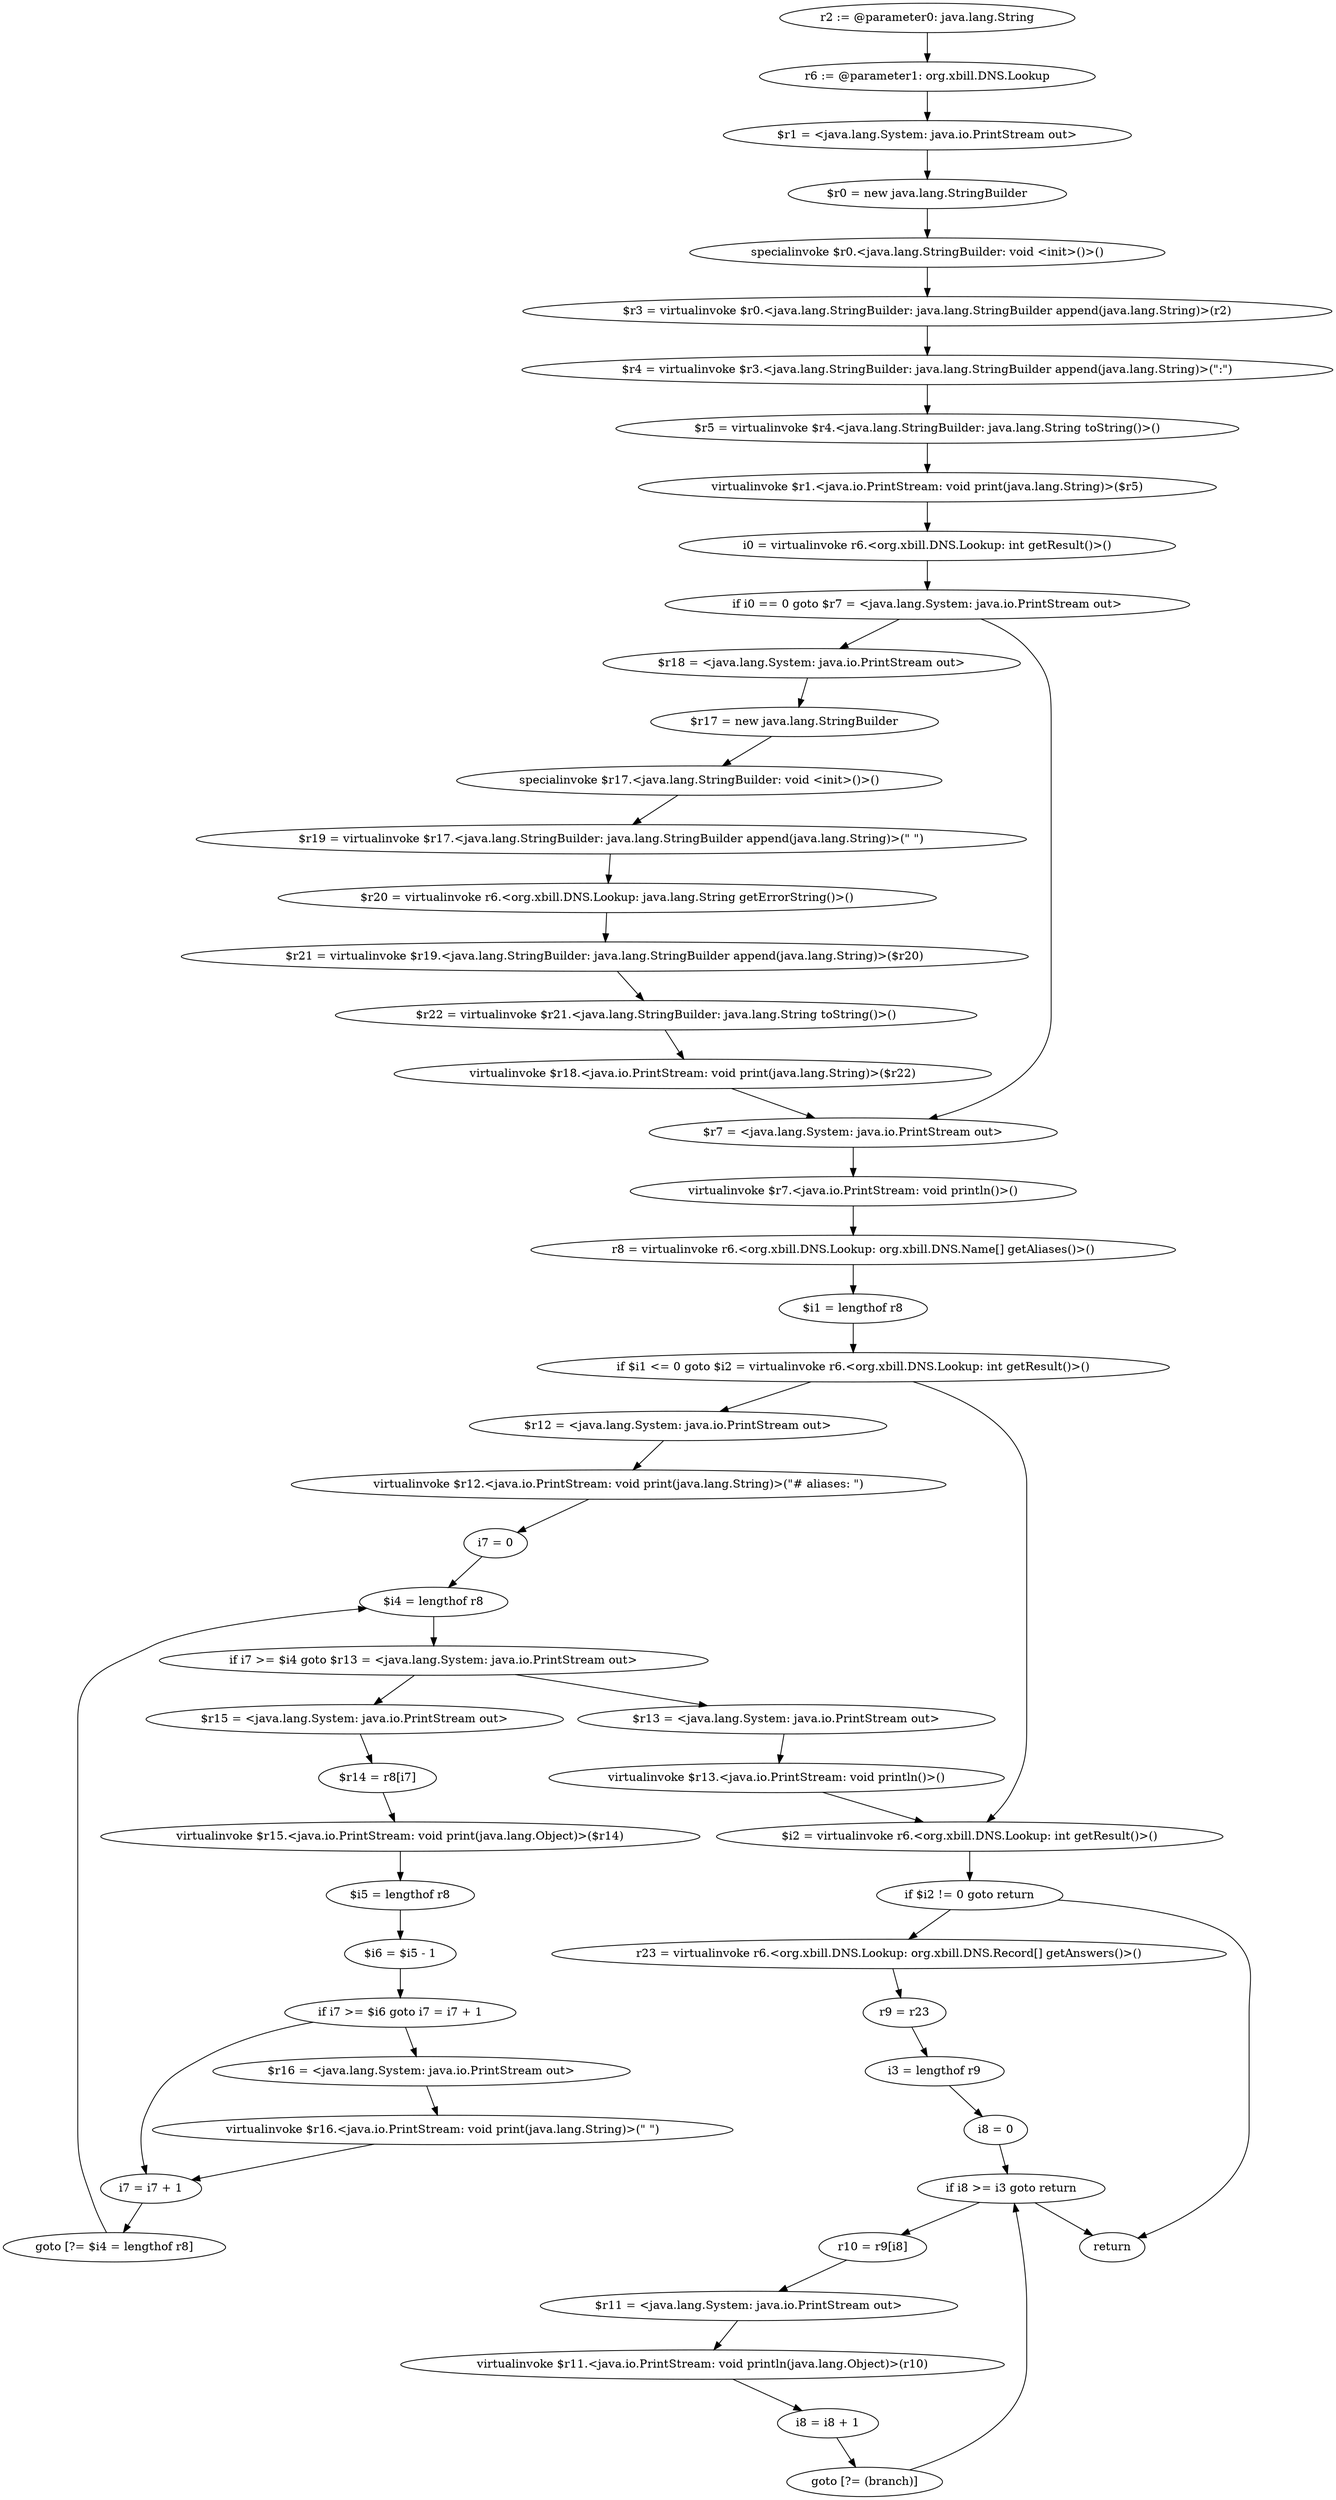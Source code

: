digraph "unitGraph" {
    "r2 := @parameter0: java.lang.String"
    "r6 := @parameter1: org.xbill.DNS.Lookup"
    "$r1 = <java.lang.System: java.io.PrintStream out>"
    "$r0 = new java.lang.StringBuilder"
    "specialinvoke $r0.<java.lang.StringBuilder: void <init>()>()"
    "$r3 = virtualinvoke $r0.<java.lang.StringBuilder: java.lang.StringBuilder append(java.lang.String)>(r2)"
    "$r4 = virtualinvoke $r3.<java.lang.StringBuilder: java.lang.StringBuilder append(java.lang.String)>(\":\")"
    "$r5 = virtualinvoke $r4.<java.lang.StringBuilder: java.lang.String toString()>()"
    "virtualinvoke $r1.<java.io.PrintStream: void print(java.lang.String)>($r5)"
    "i0 = virtualinvoke r6.<org.xbill.DNS.Lookup: int getResult()>()"
    "if i0 == 0 goto $r7 = <java.lang.System: java.io.PrintStream out>"
    "$r18 = <java.lang.System: java.io.PrintStream out>"
    "$r17 = new java.lang.StringBuilder"
    "specialinvoke $r17.<java.lang.StringBuilder: void <init>()>()"
    "$r19 = virtualinvoke $r17.<java.lang.StringBuilder: java.lang.StringBuilder append(java.lang.String)>(\" \")"
    "$r20 = virtualinvoke r6.<org.xbill.DNS.Lookup: java.lang.String getErrorString()>()"
    "$r21 = virtualinvoke $r19.<java.lang.StringBuilder: java.lang.StringBuilder append(java.lang.String)>($r20)"
    "$r22 = virtualinvoke $r21.<java.lang.StringBuilder: java.lang.String toString()>()"
    "virtualinvoke $r18.<java.io.PrintStream: void print(java.lang.String)>($r22)"
    "$r7 = <java.lang.System: java.io.PrintStream out>"
    "virtualinvoke $r7.<java.io.PrintStream: void println()>()"
    "r8 = virtualinvoke r6.<org.xbill.DNS.Lookup: org.xbill.DNS.Name[] getAliases()>()"
    "$i1 = lengthof r8"
    "if $i1 <= 0 goto $i2 = virtualinvoke r6.<org.xbill.DNS.Lookup: int getResult()>()"
    "$r12 = <java.lang.System: java.io.PrintStream out>"
    "virtualinvoke $r12.<java.io.PrintStream: void print(java.lang.String)>(\"# aliases: \")"
    "i7 = 0"
    "$i4 = lengthof r8"
    "if i7 >= $i4 goto $r13 = <java.lang.System: java.io.PrintStream out>"
    "$r15 = <java.lang.System: java.io.PrintStream out>"
    "$r14 = r8[i7]"
    "virtualinvoke $r15.<java.io.PrintStream: void print(java.lang.Object)>($r14)"
    "$i5 = lengthof r8"
    "$i6 = $i5 - 1"
    "if i7 >= $i6 goto i7 = i7 + 1"
    "$r16 = <java.lang.System: java.io.PrintStream out>"
    "virtualinvoke $r16.<java.io.PrintStream: void print(java.lang.String)>(\" \")"
    "i7 = i7 + 1"
    "goto [?= $i4 = lengthof r8]"
    "$r13 = <java.lang.System: java.io.PrintStream out>"
    "virtualinvoke $r13.<java.io.PrintStream: void println()>()"
    "$i2 = virtualinvoke r6.<org.xbill.DNS.Lookup: int getResult()>()"
    "if $i2 != 0 goto return"
    "r23 = virtualinvoke r6.<org.xbill.DNS.Lookup: org.xbill.DNS.Record[] getAnswers()>()"
    "r9 = r23"
    "i3 = lengthof r9"
    "i8 = 0"
    "if i8 >= i3 goto return"
    "r10 = r9[i8]"
    "$r11 = <java.lang.System: java.io.PrintStream out>"
    "virtualinvoke $r11.<java.io.PrintStream: void println(java.lang.Object)>(r10)"
    "i8 = i8 + 1"
    "goto [?= (branch)]"
    "return"
    "r2 := @parameter0: java.lang.String"->"r6 := @parameter1: org.xbill.DNS.Lookup";
    "r6 := @parameter1: org.xbill.DNS.Lookup"->"$r1 = <java.lang.System: java.io.PrintStream out>";
    "$r1 = <java.lang.System: java.io.PrintStream out>"->"$r0 = new java.lang.StringBuilder";
    "$r0 = new java.lang.StringBuilder"->"specialinvoke $r0.<java.lang.StringBuilder: void <init>()>()";
    "specialinvoke $r0.<java.lang.StringBuilder: void <init>()>()"->"$r3 = virtualinvoke $r0.<java.lang.StringBuilder: java.lang.StringBuilder append(java.lang.String)>(r2)";
    "$r3 = virtualinvoke $r0.<java.lang.StringBuilder: java.lang.StringBuilder append(java.lang.String)>(r2)"->"$r4 = virtualinvoke $r3.<java.lang.StringBuilder: java.lang.StringBuilder append(java.lang.String)>(\":\")";
    "$r4 = virtualinvoke $r3.<java.lang.StringBuilder: java.lang.StringBuilder append(java.lang.String)>(\":\")"->"$r5 = virtualinvoke $r4.<java.lang.StringBuilder: java.lang.String toString()>()";
    "$r5 = virtualinvoke $r4.<java.lang.StringBuilder: java.lang.String toString()>()"->"virtualinvoke $r1.<java.io.PrintStream: void print(java.lang.String)>($r5)";
    "virtualinvoke $r1.<java.io.PrintStream: void print(java.lang.String)>($r5)"->"i0 = virtualinvoke r6.<org.xbill.DNS.Lookup: int getResult()>()";
    "i0 = virtualinvoke r6.<org.xbill.DNS.Lookup: int getResult()>()"->"if i0 == 0 goto $r7 = <java.lang.System: java.io.PrintStream out>";
    "if i0 == 0 goto $r7 = <java.lang.System: java.io.PrintStream out>"->"$r18 = <java.lang.System: java.io.PrintStream out>";
    "if i0 == 0 goto $r7 = <java.lang.System: java.io.PrintStream out>"->"$r7 = <java.lang.System: java.io.PrintStream out>";
    "$r18 = <java.lang.System: java.io.PrintStream out>"->"$r17 = new java.lang.StringBuilder";
    "$r17 = new java.lang.StringBuilder"->"specialinvoke $r17.<java.lang.StringBuilder: void <init>()>()";
    "specialinvoke $r17.<java.lang.StringBuilder: void <init>()>()"->"$r19 = virtualinvoke $r17.<java.lang.StringBuilder: java.lang.StringBuilder append(java.lang.String)>(\" \")";
    "$r19 = virtualinvoke $r17.<java.lang.StringBuilder: java.lang.StringBuilder append(java.lang.String)>(\" \")"->"$r20 = virtualinvoke r6.<org.xbill.DNS.Lookup: java.lang.String getErrorString()>()";
    "$r20 = virtualinvoke r6.<org.xbill.DNS.Lookup: java.lang.String getErrorString()>()"->"$r21 = virtualinvoke $r19.<java.lang.StringBuilder: java.lang.StringBuilder append(java.lang.String)>($r20)";
    "$r21 = virtualinvoke $r19.<java.lang.StringBuilder: java.lang.StringBuilder append(java.lang.String)>($r20)"->"$r22 = virtualinvoke $r21.<java.lang.StringBuilder: java.lang.String toString()>()";
    "$r22 = virtualinvoke $r21.<java.lang.StringBuilder: java.lang.String toString()>()"->"virtualinvoke $r18.<java.io.PrintStream: void print(java.lang.String)>($r22)";
    "virtualinvoke $r18.<java.io.PrintStream: void print(java.lang.String)>($r22)"->"$r7 = <java.lang.System: java.io.PrintStream out>";
    "$r7 = <java.lang.System: java.io.PrintStream out>"->"virtualinvoke $r7.<java.io.PrintStream: void println()>()";
    "virtualinvoke $r7.<java.io.PrintStream: void println()>()"->"r8 = virtualinvoke r6.<org.xbill.DNS.Lookup: org.xbill.DNS.Name[] getAliases()>()";
    "r8 = virtualinvoke r6.<org.xbill.DNS.Lookup: org.xbill.DNS.Name[] getAliases()>()"->"$i1 = lengthof r8";
    "$i1 = lengthof r8"->"if $i1 <= 0 goto $i2 = virtualinvoke r6.<org.xbill.DNS.Lookup: int getResult()>()";
    "if $i1 <= 0 goto $i2 = virtualinvoke r6.<org.xbill.DNS.Lookup: int getResult()>()"->"$r12 = <java.lang.System: java.io.PrintStream out>";
    "if $i1 <= 0 goto $i2 = virtualinvoke r6.<org.xbill.DNS.Lookup: int getResult()>()"->"$i2 = virtualinvoke r6.<org.xbill.DNS.Lookup: int getResult()>()";
    "$r12 = <java.lang.System: java.io.PrintStream out>"->"virtualinvoke $r12.<java.io.PrintStream: void print(java.lang.String)>(\"# aliases: \")";
    "virtualinvoke $r12.<java.io.PrintStream: void print(java.lang.String)>(\"# aliases: \")"->"i7 = 0";
    "i7 = 0"->"$i4 = lengthof r8";
    "$i4 = lengthof r8"->"if i7 >= $i4 goto $r13 = <java.lang.System: java.io.PrintStream out>";
    "if i7 >= $i4 goto $r13 = <java.lang.System: java.io.PrintStream out>"->"$r15 = <java.lang.System: java.io.PrintStream out>";
    "if i7 >= $i4 goto $r13 = <java.lang.System: java.io.PrintStream out>"->"$r13 = <java.lang.System: java.io.PrintStream out>";
    "$r15 = <java.lang.System: java.io.PrintStream out>"->"$r14 = r8[i7]";
    "$r14 = r8[i7]"->"virtualinvoke $r15.<java.io.PrintStream: void print(java.lang.Object)>($r14)";
    "virtualinvoke $r15.<java.io.PrintStream: void print(java.lang.Object)>($r14)"->"$i5 = lengthof r8";
    "$i5 = lengthof r8"->"$i6 = $i5 - 1";
    "$i6 = $i5 - 1"->"if i7 >= $i6 goto i7 = i7 + 1";
    "if i7 >= $i6 goto i7 = i7 + 1"->"$r16 = <java.lang.System: java.io.PrintStream out>";
    "if i7 >= $i6 goto i7 = i7 + 1"->"i7 = i7 + 1";
    "$r16 = <java.lang.System: java.io.PrintStream out>"->"virtualinvoke $r16.<java.io.PrintStream: void print(java.lang.String)>(\" \")";
    "virtualinvoke $r16.<java.io.PrintStream: void print(java.lang.String)>(\" \")"->"i7 = i7 + 1";
    "i7 = i7 + 1"->"goto [?= $i4 = lengthof r8]";
    "goto [?= $i4 = lengthof r8]"->"$i4 = lengthof r8";
    "$r13 = <java.lang.System: java.io.PrintStream out>"->"virtualinvoke $r13.<java.io.PrintStream: void println()>()";
    "virtualinvoke $r13.<java.io.PrintStream: void println()>()"->"$i2 = virtualinvoke r6.<org.xbill.DNS.Lookup: int getResult()>()";
    "$i2 = virtualinvoke r6.<org.xbill.DNS.Lookup: int getResult()>()"->"if $i2 != 0 goto return";
    "if $i2 != 0 goto return"->"r23 = virtualinvoke r6.<org.xbill.DNS.Lookup: org.xbill.DNS.Record[] getAnswers()>()";
    "if $i2 != 0 goto return"->"return";
    "r23 = virtualinvoke r6.<org.xbill.DNS.Lookup: org.xbill.DNS.Record[] getAnswers()>()"->"r9 = r23";
    "r9 = r23"->"i3 = lengthof r9";
    "i3 = lengthof r9"->"i8 = 0";
    "i8 = 0"->"if i8 >= i3 goto return";
    "if i8 >= i3 goto return"->"r10 = r9[i8]";
    "if i8 >= i3 goto return"->"return";
    "r10 = r9[i8]"->"$r11 = <java.lang.System: java.io.PrintStream out>";
    "$r11 = <java.lang.System: java.io.PrintStream out>"->"virtualinvoke $r11.<java.io.PrintStream: void println(java.lang.Object)>(r10)";
    "virtualinvoke $r11.<java.io.PrintStream: void println(java.lang.Object)>(r10)"->"i8 = i8 + 1";
    "i8 = i8 + 1"->"goto [?= (branch)]";
    "goto [?= (branch)]"->"if i8 >= i3 goto return";
}
